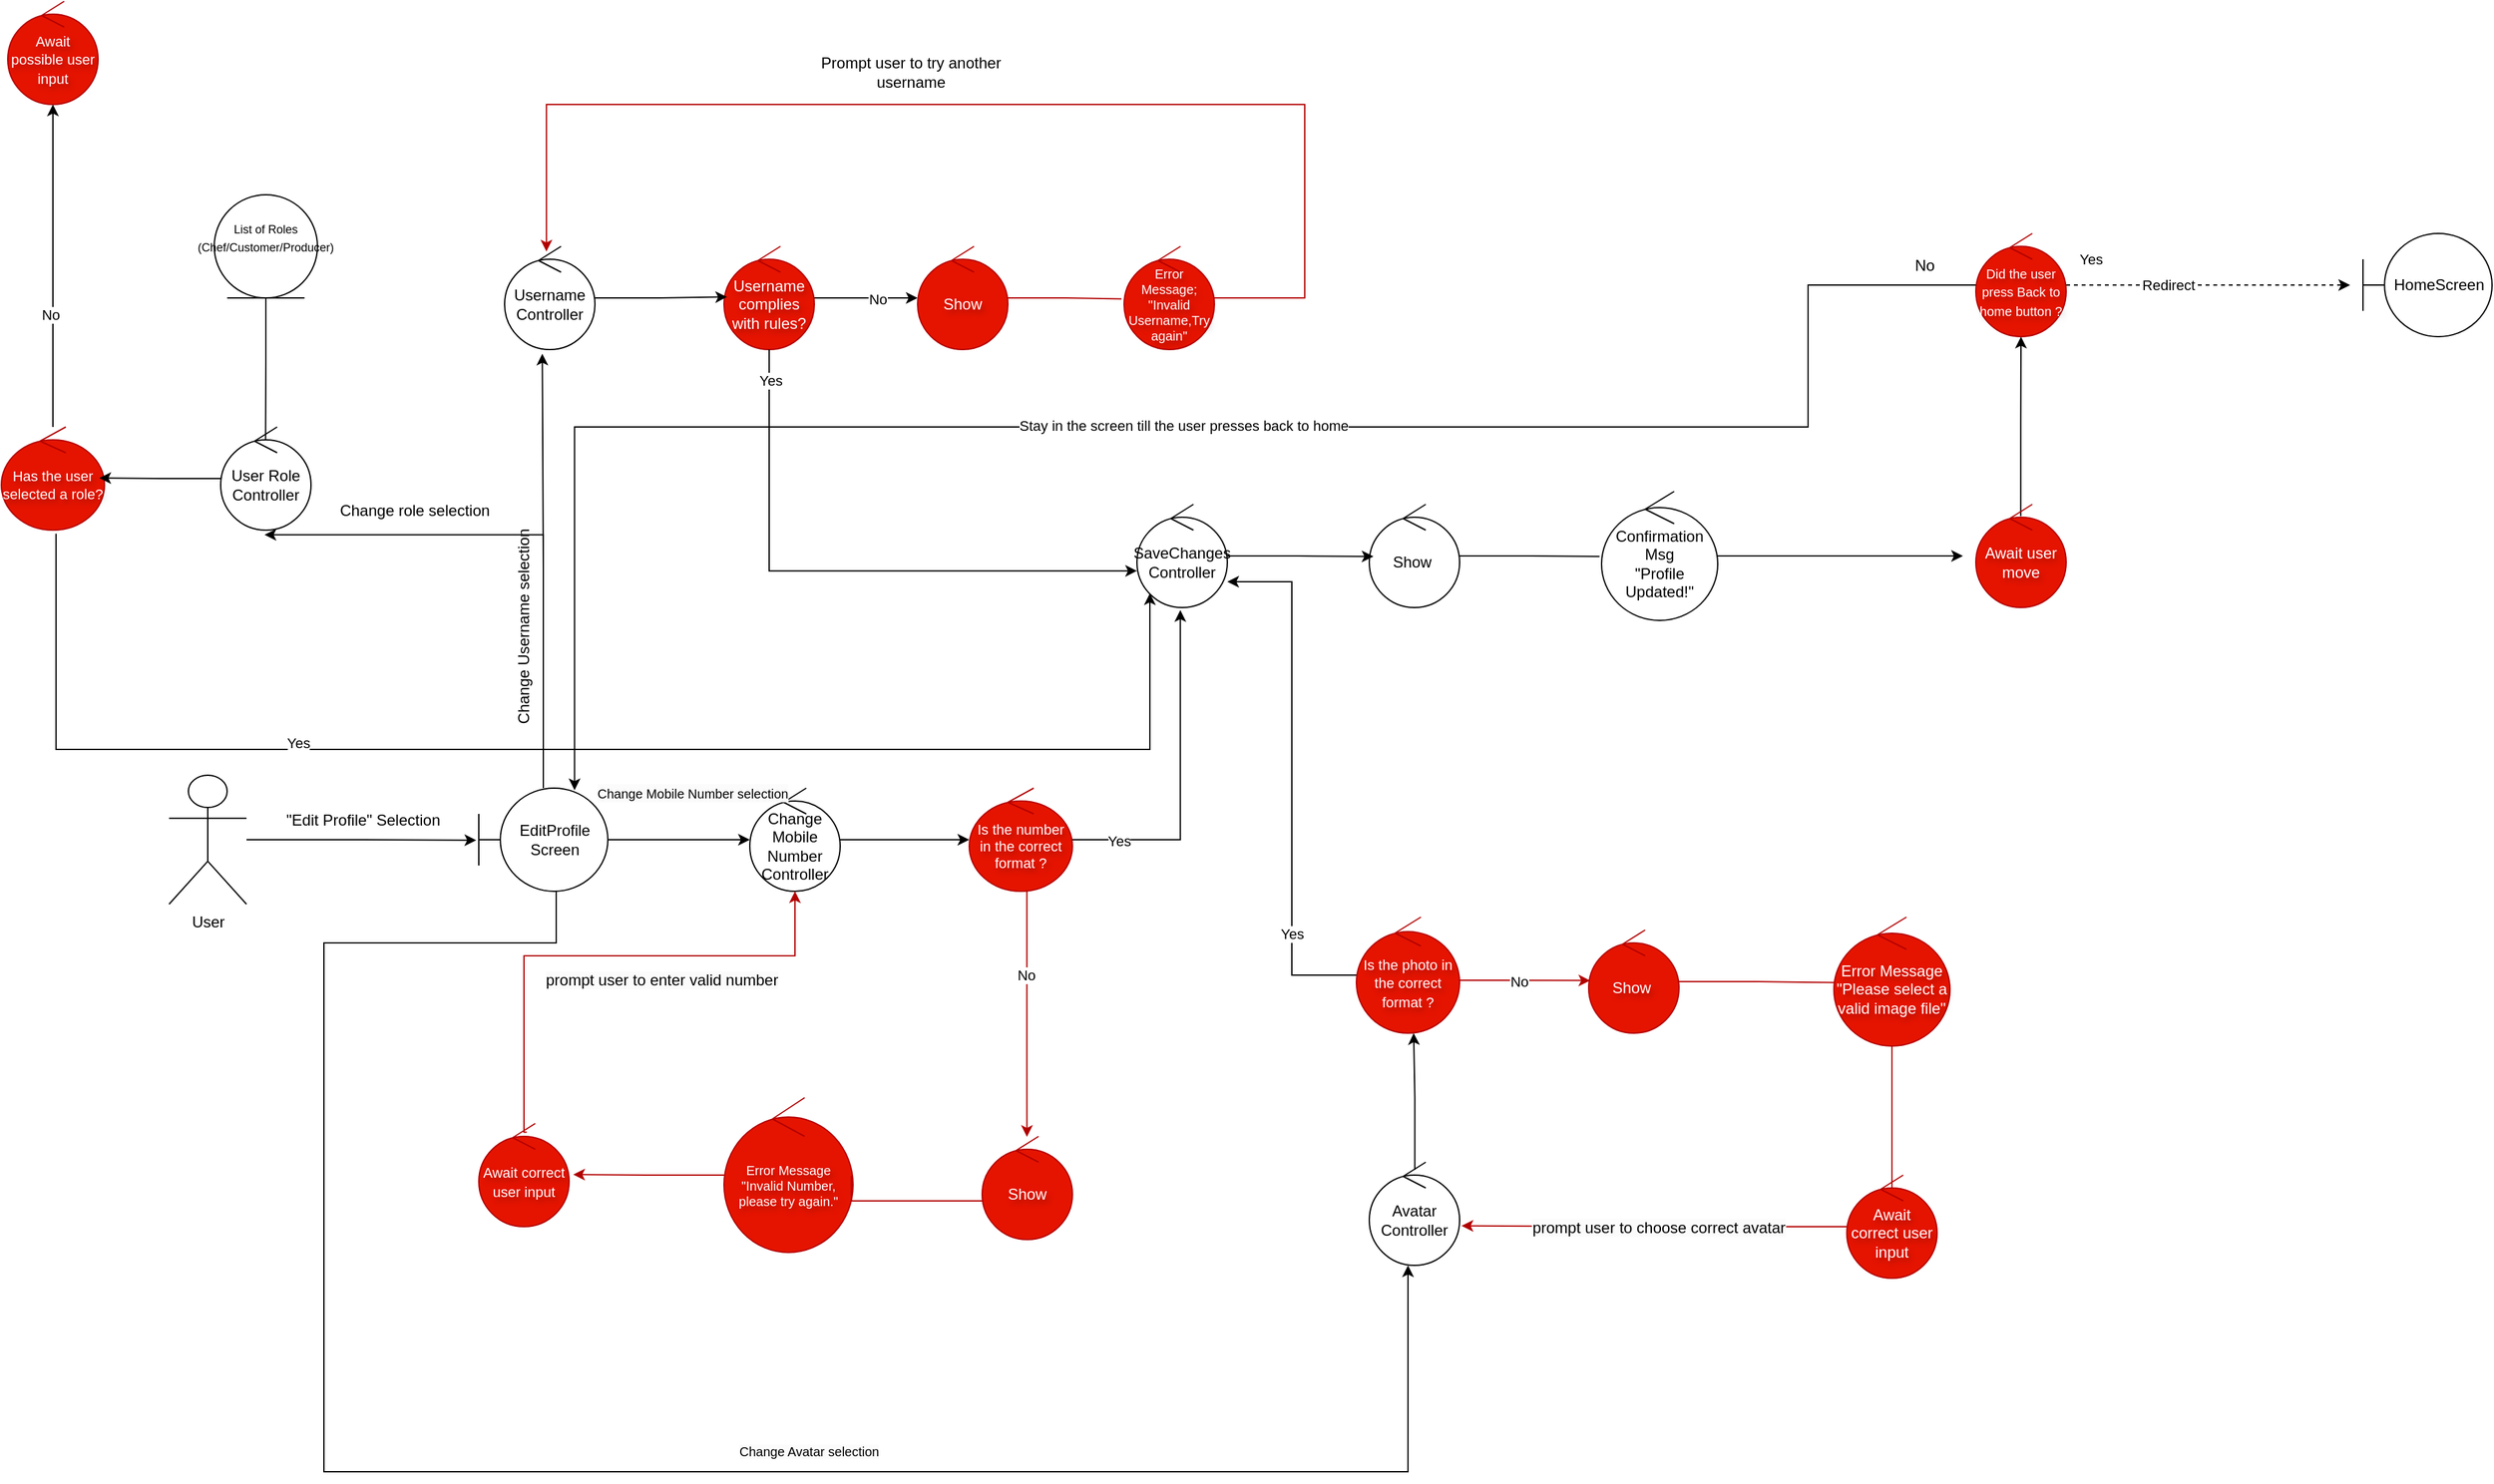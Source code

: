 <mxfile version="26.1.1">
  <diagram name="Page-1" id="Q996mehIB081XOP_BICr">
    <mxGraphModel dx="1562" dy="909" grid="1" gridSize="10" guides="1" tooltips="1" connect="1" arrows="1" fold="1" page="1" pageScale="1" pageWidth="3300" pageHeight="4681" math="0" shadow="0">
      <root>
        <mxCell id="0" />
        <mxCell id="1" parent="0" />
        <mxCell id="PvxDkJQJ_6rjAkDlVwc9-1" value="User" style="shape=umlActor;verticalLabelPosition=bottom;verticalAlign=top;html=1;outlineConnect=0;" vertex="1" parent="1">
          <mxGeometry x="240" y="820" width="60" height="100" as="geometry" />
        </mxCell>
        <mxCell id="PvxDkJQJ_6rjAkDlVwc9-2" value="EditProfile Screen" style="shape=umlBoundary;whiteSpace=wrap;html=1;" vertex="1" parent="1">
          <mxGeometry x="480" y="830" width="100" height="80" as="geometry" />
        </mxCell>
        <mxCell id="PvxDkJQJ_6rjAkDlVwc9-3" value="Change Mobile Number Controller" style="ellipse;shape=umlControl;whiteSpace=wrap;html=1;" vertex="1" parent="1">
          <mxGeometry x="690" y="830" width="70" height="80" as="geometry" />
        </mxCell>
        <mxCell id="PvxDkJQJ_6rjAkDlVwc9-4" value="Avatar Controller" style="ellipse;shape=umlControl;whiteSpace=wrap;html=1;" vertex="1" parent="1">
          <mxGeometry x="1170" y="1120" width="70" height="80" as="geometry" />
        </mxCell>
        <mxCell id="PvxDkJQJ_6rjAkDlVwc9-5" style="edgeStyle=orthogonalEdgeStyle;rounded=0;orthogonalLoop=1;jettySize=auto;html=1;" edge="1" parent="1" source="PvxDkJQJ_6rjAkDlVwc9-2">
          <mxGeometry relative="1" as="geometry">
            <mxPoint x="690" y="870" as="targetPoint" />
          </mxGeometry>
        </mxCell>
        <mxCell id="PvxDkJQJ_6rjAkDlVwc9-6" style="edgeStyle=orthogonalEdgeStyle;rounded=0;orthogonalLoop=1;jettySize=auto;html=1;fillColor=#e51400;strokeColor=#B20000;" edge="1" parent="1">
          <mxGeometry relative="1" as="geometry">
            <Array as="points">
              <mxPoint x="904.71" y="1050" />
              <mxPoint x="904.71" y="1050" />
            </Array>
            <mxPoint x="904.71" y="910" as="sourcePoint" />
            <mxPoint x="904.739" y="1100.406" as="targetPoint" />
          </mxGeometry>
        </mxCell>
        <mxCell id="PvxDkJQJ_6rjAkDlVwc9-7" value="No" style="edgeLabel;html=1;align=center;verticalAlign=middle;resizable=0;points=[];" vertex="1" connectable="0" parent="PvxDkJQJ_6rjAkDlVwc9-6">
          <mxGeometry x="-0.315" y="-1" relative="1" as="geometry">
            <mxPoint as="offset" />
          </mxGeometry>
        </mxCell>
        <mxCell id="PvxDkJQJ_6rjAkDlVwc9-8" value="Is the number in the correct format ?" style="ellipse;shape=umlControl;whiteSpace=wrap;html=1;fillColor=#e51400;fontColor=#ffffff;strokeColor=#B20000;textShadow=1;fontSize=11;" vertex="1" parent="1">
          <mxGeometry x="860" y="830" width="80" height="80" as="geometry" />
        </mxCell>
        <mxCell id="PvxDkJQJ_6rjAkDlVwc9-9" style="edgeStyle=orthogonalEdgeStyle;rounded=0;orthogonalLoop=1;jettySize=auto;html=1;" edge="1" parent="1" source="PvxDkJQJ_6rjAkDlVwc9-3">
          <mxGeometry relative="1" as="geometry">
            <mxPoint x="860" y="870" as="targetPoint" />
          </mxGeometry>
        </mxCell>
        <mxCell id="PvxDkJQJ_6rjAkDlVwc9-10" value="Show" style="ellipse;shape=umlControl;whiteSpace=wrap;html=1;fillColor=#e51400;fontColor=#ffffff;strokeColor=#B20000;textShadow=1;" vertex="1" parent="1">
          <mxGeometry x="870" y="1100" width="70" height="80" as="geometry" />
        </mxCell>
        <mxCell id="PvxDkJQJ_6rjAkDlVwc9-11" value="Error Message&lt;div&gt;&quot;Invalid Number, please try again.&quot;&lt;/div&gt;" style="ellipse;shape=umlControl;whiteSpace=wrap;html=1;fillColor=#e51400;fontColor=#FFFFFF;strokeColor=#B20000;fontSize=10;labelBackgroundColor=none;labelBorderColor=none;textShadow=1;" vertex="1" parent="1">
          <mxGeometry x="670" y="1070" width="100" height="120" as="geometry" />
        </mxCell>
        <mxCell id="PvxDkJQJ_6rjAkDlVwc9-12" style="edgeStyle=orthogonalEdgeStyle;rounded=0;orthogonalLoop=1;jettySize=auto;html=1;entryX=0.987;entryY=0.506;entryDx=0;entryDy=0;entryPerimeter=0;fillColor=#e51400;strokeColor=#B20000;endArrow=none;startFill=0;" edge="1" parent="1" source="PvxDkJQJ_6rjAkDlVwc9-10" target="PvxDkJQJ_6rjAkDlVwc9-11">
          <mxGeometry relative="1" as="geometry">
            <Array as="points">
              <mxPoint x="769" y="1150" />
            </Array>
          </mxGeometry>
        </mxCell>
        <mxCell id="PvxDkJQJ_6rjAkDlVwc9-13" style="edgeStyle=orthogonalEdgeStyle;rounded=0;orthogonalLoop=1;jettySize=auto;html=1;entryX=-0.02;entryY=0.505;entryDx=0;entryDy=0;entryPerimeter=0;" edge="1" parent="1" source="PvxDkJQJ_6rjAkDlVwc9-1" target="PvxDkJQJ_6rjAkDlVwc9-2">
          <mxGeometry relative="1" as="geometry" />
        </mxCell>
        <mxCell id="PvxDkJQJ_6rjAkDlVwc9-14" value="&quot;Edit Profile&quot; Selection" style="text;html=1;align=center;verticalAlign=middle;resizable=0;points=[];autosize=1;strokeColor=none;fillColor=none;" vertex="1" parent="1">
          <mxGeometry x="320" y="840" width="140" height="30" as="geometry" />
        </mxCell>
        <mxCell id="PvxDkJQJ_6rjAkDlVwc9-15" style="edgeStyle=orthogonalEdgeStyle;rounded=0;orthogonalLoop=1;jettySize=auto;html=1;fillColor=#e51400;strokeColor=#B20000;exitX=0.531;exitY=0.085;exitDx=0;exitDy=0;exitPerimeter=0;" edge="1" parent="1" source="PvxDkJQJ_6rjAkDlVwc9-16" target="PvxDkJQJ_6rjAkDlVwc9-3">
          <mxGeometry relative="1" as="geometry">
            <Array as="points">
              <mxPoint x="515" y="1097" />
              <mxPoint x="515" y="960" />
              <mxPoint x="725" y="960" />
            </Array>
          </mxGeometry>
        </mxCell>
        <mxCell id="PvxDkJQJ_6rjAkDlVwc9-16" value="&lt;font style=&quot;font-size: 11px;&quot;&gt;Await correct user input&lt;/font&gt;" style="ellipse;shape=umlControl;whiteSpace=wrap;html=1;fillColor=#e51400;fontColor=#ffffff;strokeColor=#B20000;textShadow=1;" vertex="1" parent="1">
          <mxGeometry x="480" y="1090" width="70" height="80" as="geometry" />
        </mxCell>
        <mxCell id="PvxDkJQJ_6rjAkDlVwc9-17" style="edgeStyle=orthogonalEdgeStyle;rounded=0;orthogonalLoop=1;jettySize=auto;html=1;entryX=1.046;entryY=0.495;entryDx=0;entryDy=0;entryPerimeter=0;fillColor=#e51400;strokeColor=#B20000;" edge="1" parent="1" source="PvxDkJQJ_6rjAkDlVwc9-11" target="PvxDkJQJ_6rjAkDlVwc9-16">
          <mxGeometry relative="1" as="geometry" />
        </mxCell>
        <mxCell id="PvxDkJQJ_6rjAkDlVwc9-18" value="Username Controller" style="ellipse;shape=umlControl;whiteSpace=wrap;html=1;" vertex="1" parent="1">
          <mxGeometry x="500" y="410" width="70" height="80" as="geometry" />
        </mxCell>
        <mxCell id="PvxDkJQJ_6rjAkDlVwc9-19" style="edgeStyle=orthogonalEdgeStyle;rounded=0;orthogonalLoop=1;jettySize=auto;html=1;entryX=0.417;entryY=1.04;entryDx=0;entryDy=0;entryPerimeter=0;" edge="1" parent="1" source="PvxDkJQJ_6rjAkDlVwc9-2" target="PvxDkJQJ_6rjAkDlVwc9-18">
          <mxGeometry relative="1" as="geometry" />
        </mxCell>
        <mxCell id="PvxDkJQJ_6rjAkDlVwc9-20" style="edgeStyle=orthogonalEdgeStyle;rounded=0;orthogonalLoop=1;jettySize=auto;html=1;" edge="1" parent="1" source="PvxDkJQJ_6rjAkDlVwc9-22" target="PvxDkJQJ_6rjAkDlVwc9-24">
          <mxGeometry relative="1" as="geometry" />
        </mxCell>
        <mxCell id="PvxDkJQJ_6rjAkDlVwc9-21" value="No" style="edgeLabel;html=1;align=center;verticalAlign=middle;resizable=0;points=[];" vertex="1" connectable="0" parent="PvxDkJQJ_6rjAkDlVwc9-20">
          <mxGeometry x="0.225" y="-1" relative="1" as="geometry">
            <mxPoint as="offset" />
          </mxGeometry>
        </mxCell>
        <mxCell id="PvxDkJQJ_6rjAkDlVwc9-22" value="Username complies with rules?" style="ellipse;shape=umlControl;whiteSpace=wrap;html=1;fillColor=#e51400;fontColor=#ffffff;strokeColor=#B20000;textShadow=1;" vertex="1" parent="1">
          <mxGeometry x="670" y="410" width="70" height="80" as="geometry" />
        </mxCell>
        <mxCell id="PvxDkJQJ_6rjAkDlVwc9-23" style="edgeStyle=orthogonalEdgeStyle;rounded=0;orthogonalLoop=1;jettySize=auto;html=1;entryX=0.034;entryY=0.49;entryDx=0;entryDy=0;entryPerimeter=0;" edge="1" parent="1" source="PvxDkJQJ_6rjAkDlVwc9-18" target="PvxDkJQJ_6rjAkDlVwc9-22">
          <mxGeometry relative="1" as="geometry" />
        </mxCell>
        <mxCell id="PvxDkJQJ_6rjAkDlVwc9-24" value="Show" style="ellipse;shape=umlControl;whiteSpace=wrap;html=1;fillColor=#e51400;fontColor=#ffffff;strokeColor=#B20000;textShadow=1;" vertex="1" parent="1">
          <mxGeometry x="820" y="410" width="70" height="80" as="geometry" />
        </mxCell>
        <mxCell id="PvxDkJQJ_6rjAkDlVwc9-25" value="Error Message; &quot;Invalid Username,Try again&quot;" style="ellipse;shape=umlControl;whiteSpace=wrap;html=1;fillColor=#e51400;fontColor=#ffffff;strokeColor=#B20000;fontSize=10;textShadow=1;" vertex="1" parent="1">
          <mxGeometry x="980" y="410" width="70" height="80" as="geometry" />
        </mxCell>
        <mxCell id="PvxDkJQJ_6rjAkDlVwc9-26" style="edgeStyle=orthogonalEdgeStyle;rounded=0;orthogonalLoop=1;jettySize=auto;html=1;entryX=-0.029;entryY=0.51;entryDx=0;entryDy=0;entryPerimeter=0;fillColor=#e51400;strokeColor=#B20000;endArrow=none;startFill=0;" edge="1" parent="1" source="PvxDkJQJ_6rjAkDlVwc9-24" target="PvxDkJQJ_6rjAkDlVwc9-25">
          <mxGeometry relative="1" as="geometry" />
        </mxCell>
        <mxCell id="PvxDkJQJ_6rjAkDlVwc9-27" style="edgeStyle=orthogonalEdgeStyle;rounded=0;orthogonalLoop=1;jettySize=auto;html=1;entryX=0.463;entryY=0.05;entryDx=0;entryDy=0;entryPerimeter=0;fillColor=#e51400;strokeColor=#B20000;" edge="1" parent="1" source="PvxDkJQJ_6rjAkDlVwc9-25" target="PvxDkJQJ_6rjAkDlVwc9-18">
          <mxGeometry relative="1" as="geometry">
            <Array as="points">
              <mxPoint x="1120" y="450" />
              <mxPoint x="1120" y="300" />
              <mxPoint x="532" y="300" />
            </Array>
          </mxGeometry>
        </mxCell>
        <mxCell id="PvxDkJQJ_6rjAkDlVwc9-28" value="Prompt user to try another username" style="text;html=1;align=center;verticalAlign=middle;whiteSpace=wrap;rounded=0;" vertex="1" parent="1">
          <mxGeometry x="740" y="250" width="150" height="50" as="geometry" />
        </mxCell>
        <mxCell id="PvxDkJQJ_6rjAkDlVwc9-29" value="SaveChanges Controller" style="ellipse;shape=umlControl;whiteSpace=wrap;html=1;" vertex="1" parent="1">
          <mxGeometry x="990" y="610" width="70" height="80" as="geometry" />
        </mxCell>
        <mxCell id="PvxDkJQJ_6rjAkDlVwc9-30" value="Show&amp;nbsp;" style="ellipse;shape=umlControl;whiteSpace=wrap;html=1;" vertex="1" parent="1">
          <mxGeometry x="1170" y="610" width="70" height="80" as="geometry" />
        </mxCell>
        <mxCell id="PvxDkJQJ_6rjAkDlVwc9-31" style="edgeStyle=orthogonalEdgeStyle;rounded=0;orthogonalLoop=1;jettySize=auto;html=1;" edge="1" parent="1" source="PvxDkJQJ_6rjAkDlVwc9-32">
          <mxGeometry relative="1" as="geometry">
            <mxPoint x="1630" y="650" as="targetPoint" />
          </mxGeometry>
        </mxCell>
        <mxCell id="PvxDkJQJ_6rjAkDlVwc9-32" value="&lt;span style=&quot;color: rgb(0, 0, 0);&quot;&gt;Confirmation Msg&lt;/span&gt;&lt;div&gt;&lt;span style=&quot;color: rgb(0, 0, 0);&quot;&gt;&quot;Profile Updated!&quot;&lt;/span&gt;&lt;/div&gt;" style="ellipse;shape=umlControl;whiteSpace=wrap;html=1;" vertex="1" parent="1">
          <mxGeometry x="1350" y="600" width="90" height="100" as="geometry" />
        </mxCell>
        <mxCell id="PvxDkJQJ_6rjAkDlVwc9-33" style="edgeStyle=orthogonalEdgeStyle;rounded=0;orthogonalLoop=1;jettySize=auto;html=1;entryX=0;entryY=0.645;entryDx=0;entryDy=0;entryPerimeter=0;" edge="1" parent="1" source="PvxDkJQJ_6rjAkDlVwc9-22" target="PvxDkJQJ_6rjAkDlVwc9-29">
          <mxGeometry relative="1" as="geometry">
            <Array as="points">
              <mxPoint x="705" y="662" />
            </Array>
          </mxGeometry>
        </mxCell>
        <mxCell id="PvxDkJQJ_6rjAkDlVwc9-34" value="Yes" style="edgeLabel;html=1;align=center;verticalAlign=middle;resizable=0;points=[];" vertex="1" connectable="0" parent="PvxDkJQJ_6rjAkDlVwc9-33">
          <mxGeometry x="-0.897" y="1" relative="1" as="geometry">
            <mxPoint as="offset" />
          </mxGeometry>
        </mxCell>
        <mxCell id="PvxDkJQJ_6rjAkDlVwc9-35" style="edgeStyle=orthogonalEdgeStyle;rounded=0;orthogonalLoop=1;jettySize=auto;html=1;entryX=0.48;entryY=1.025;entryDx=0;entryDy=0;entryPerimeter=0;" edge="1" parent="1" source="PvxDkJQJ_6rjAkDlVwc9-8" target="PvxDkJQJ_6rjAkDlVwc9-29">
          <mxGeometry relative="1" as="geometry" />
        </mxCell>
        <mxCell id="PvxDkJQJ_6rjAkDlVwc9-36" value="Yes" style="edgeLabel;html=1;align=center;verticalAlign=middle;resizable=0;points=[];" vertex="1" connectable="0" parent="PvxDkJQJ_6rjAkDlVwc9-35">
          <mxGeometry x="-0.723" y="-1" relative="1" as="geometry">
            <mxPoint as="offset" />
          </mxGeometry>
        </mxCell>
        <mxCell id="PvxDkJQJ_6rjAkDlVwc9-37" style="edgeStyle=orthogonalEdgeStyle;rounded=0;orthogonalLoop=1;jettySize=auto;html=1;entryX=0.046;entryY=0.505;entryDx=0;entryDy=0;entryPerimeter=0;" edge="1" parent="1" source="PvxDkJQJ_6rjAkDlVwc9-29" target="PvxDkJQJ_6rjAkDlVwc9-30">
          <mxGeometry relative="1" as="geometry" />
        </mxCell>
        <mxCell id="PvxDkJQJ_6rjAkDlVwc9-38" style="edgeStyle=orthogonalEdgeStyle;rounded=0;orthogonalLoop=1;jettySize=auto;html=1;entryX=-0.018;entryY=0.504;entryDx=0;entryDy=0;entryPerimeter=0;endArrow=none;startFill=0;" edge="1" parent="1" source="PvxDkJQJ_6rjAkDlVwc9-30" target="PvxDkJQJ_6rjAkDlVwc9-32">
          <mxGeometry relative="1" as="geometry" />
        </mxCell>
        <mxCell id="PvxDkJQJ_6rjAkDlVwc9-39" style="edgeStyle=orthogonalEdgeStyle;rounded=0;orthogonalLoop=1;jettySize=auto;html=1;entryX=0.429;entryY=1;entryDx=0;entryDy=0;entryPerimeter=0;" edge="1" parent="1">
          <mxGeometry relative="1" as="geometry">
            <mxPoint x="539.98" y="910" as="sourcePoint" />
            <mxPoint x="1200.01" y="1200" as="targetPoint" />
            <Array as="points">
              <mxPoint x="539.98" y="950" />
              <mxPoint x="359.98" y="950" />
              <mxPoint x="359.98" y="1360" />
              <mxPoint x="1199.98" y="1360" />
            </Array>
          </mxGeometry>
        </mxCell>
        <mxCell id="PvxDkJQJ_6rjAkDlVwc9-40" value="&lt;font style=&quot;font-size: 11px;&quot;&gt;Is the photo in the correct format ?&lt;/font&gt;" style="ellipse;shape=umlControl;whiteSpace=wrap;html=1;fillColor=#e51400;fontColor=#ffffff;strokeColor=#B20000;textShadow=1;" vertex="1" parent="1">
          <mxGeometry x="1160" y="930" width="80" height="90" as="geometry" />
        </mxCell>
        <mxCell id="PvxDkJQJ_6rjAkDlVwc9-41" style="edgeStyle=orthogonalEdgeStyle;rounded=0;orthogonalLoop=1;jettySize=auto;html=1;entryX=0.555;entryY=1;entryDx=0;entryDy=0;entryPerimeter=0;exitX=0.504;exitY=0.074;exitDx=0;exitDy=0;exitPerimeter=0;" edge="1" parent="1" source="PvxDkJQJ_6rjAkDlVwc9-4" target="PvxDkJQJ_6rjAkDlVwc9-40">
          <mxGeometry relative="1" as="geometry" />
        </mxCell>
        <mxCell id="PvxDkJQJ_6rjAkDlVwc9-42" style="edgeStyle=orthogonalEdgeStyle;rounded=0;orthogonalLoop=1;jettySize=auto;html=1;entryX=1;entryY=0.75;entryDx=0;entryDy=0;entryPerimeter=0;" edge="1" parent="1" source="PvxDkJQJ_6rjAkDlVwc9-40" target="PvxDkJQJ_6rjAkDlVwc9-29">
          <mxGeometry relative="1" as="geometry" />
        </mxCell>
        <mxCell id="PvxDkJQJ_6rjAkDlVwc9-43" value="Yes" style="edgeLabel;html=1;align=center;verticalAlign=middle;resizable=0;points=[];" vertex="1" connectable="0" parent="PvxDkJQJ_6rjAkDlVwc9-42">
          <mxGeometry x="-0.596" relative="1" as="geometry">
            <mxPoint as="offset" />
          </mxGeometry>
        </mxCell>
        <mxCell id="PvxDkJQJ_6rjAkDlVwc9-44" value="Show&amp;nbsp;" style="ellipse;shape=umlControl;whiteSpace=wrap;html=1;fillColor=#e51400;fontColor=#ffffff;strokeColor=#B20000;textShadow=1;" vertex="1" parent="1">
          <mxGeometry x="1340" y="940" width="70" height="80" as="geometry" />
        </mxCell>
        <mxCell id="PvxDkJQJ_6rjAkDlVwc9-45" style="edgeStyle=orthogonalEdgeStyle;rounded=0;orthogonalLoop=1;jettySize=auto;html=1;entryX=0.017;entryY=0.49;entryDx=0;entryDy=0;entryPerimeter=0;fillColor=#e51400;strokeColor=#B20000;" edge="1" parent="1" source="PvxDkJQJ_6rjAkDlVwc9-40" target="PvxDkJQJ_6rjAkDlVwc9-44">
          <mxGeometry relative="1" as="geometry">
            <Array as="points">
              <mxPoint x="1270" y="979" />
              <mxPoint x="1270" y="979" />
            </Array>
          </mxGeometry>
        </mxCell>
        <mxCell id="PvxDkJQJ_6rjAkDlVwc9-46" value="No" style="edgeLabel;html=1;align=center;verticalAlign=middle;resizable=0;points=[];" vertex="1" connectable="0" parent="PvxDkJQJ_6rjAkDlVwc9-45">
          <mxGeometry x="-0.105" y="-1" relative="1" as="geometry">
            <mxPoint as="offset" />
          </mxGeometry>
        </mxCell>
        <mxCell id="PvxDkJQJ_6rjAkDlVwc9-47" style="edgeStyle=orthogonalEdgeStyle;rounded=0;orthogonalLoop=1;jettySize=auto;html=1;fillColor=#e51400;strokeColor=#B20000;endArrow=none;startFill=0;" edge="1" parent="1" source="PvxDkJQJ_6rjAkDlVwc9-48">
          <mxGeometry relative="1" as="geometry">
            <mxPoint x="1575.0" y="1140" as="targetPoint" />
          </mxGeometry>
        </mxCell>
        <mxCell id="PvxDkJQJ_6rjAkDlVwc9-48" value="Error Message &quot;Please select a valid image file&quot;" style="ellipse;shape=umlControl;whiteSpace=wrap;html=1;fillColor=#e51400;fontColor=#ffffff;strokeColor=#B20000;textShadow=1;" vertex="1" parent="1">
          <mxGeometry x="1530" y="930" width="90" height="100" as="geometry" />
        </mxCell>
        <mxCell id="PvxDkJQJ_6rjAkDlVwc9-49" style="edgeStyle=orthogonalEdgeStyle;rounded=0;orthogonalLoop=1;jettySize=auto;html=1;entryX=0.009;entryY=0.508;entryDx=0;entryDy=0;entryPerimeter=0;fillColor=#e51400;strokeColor=#B20000;endArrow=none;startFill=0;" edge="1" parent="1" source="PvxDkJQJ_6rjAkDlVwc9-44" target="PvxDkJQJ_6rjAkDlVwc9-48">
          <mxGeometry relative="1" as="geometry" />
        </mxCell>
        <mxCell id="PvxDkJQJ_6rjAkDlVwc9-50" value="Await correct user input" style="ellipse;shape=umlControl;whiteSpace=wrap;html=1;fillColor=#e51400;fontColor=#ffffff;strokeColor=#B20000;textShadow=1;" vertex="1" parent="1">
          <mxGeometry x="1540" y="1130" width="70" height="80" as="geometry" />
        </mxCell>
        <mxCell id="PvxDkJQJ_6rjAkDlVwc9-51" style="edgeStyle=orthogonalEdgeStyle;rounded=0;orthogonalLoop=1;jettySize=auto;html=1;entryX=1.022;entryY=0.617;entryDx=0;entryDy=0;entryPerimeter=0;fillColor=#e51400;strokeColor=#B20000;" edge="1" parent="1" source="PvxDkJQJ_6rjAkDlVwc9-50" target="PvxDkJQJ_6rjAkDlVwc9-4">
          <mxGeometry relative="1" as="geometry" />
        </mxCell>
        <mxCell id="PvxDkJQJ_6rjAkDlVwc9-52" value="&lt;span style=&quot;font-size: 12px; background-color: rgb(251, 251, 251);&quot;&gt;prompt user to choose correct avatar&lt;/span&gt;" style="edgeLabel;html=1;align=center;verticalAlign=middle;resizable=0;points=[];" vertex="1" connectable="0" parent="PvxDkJQJ_6rjAkDlVwc9-51">
          <mxGeometry x="0.093" y="2" relative="1" as="geometry">
            <mxPoint x="17" y="-1" as="offset" />
          </mxGeometry>
        </mxCell>
        <mxCell id="PvxDkJQJ_6rjAkDlVwc9-53" value="&lt;span style=&quot;color: rgb(0, 0, 0); font-family: Helvetica; font-size: 12px; font-style: normal; font-variant-ligatures: normal; font-variant-caps: normal; font-weight: 400; letter-spacing: normal; orphans: 2; text-align: center; text-indent: 0px; text-transform: none; widows: 2; word-spacing: 0px; -webkit-text-stroke-width: 0px; white-space: nowrap; background-color: rgb(251, 251, 251); text-decoration-thickness: initial; text-decoration-style: initial; text-decoration-color: initial; display: inline !important; float: none;&quot;&gt;prompt user to enter valid number&lt;/span&gt;" style="text;whiteSpace=wrap;html=1;" vertex="1" parent="1">
          <mxGeometry x="530" y="965" width="180" height="30" as="geometry" />
        </mxCell>
        <mxCell id="PvxDkJQJ_6rjAkDlVwc9-54" value="Change Username selection" style="text;html=1;align=center;verticalAlign=middle;resizable=0;points=[];autosize=1;strokeColor=none;fillColor=none;rotation=-90;" vertex="1" parent="1">
          <mxGeometry x="430" y="690" width="170" height="30" as="geometry" />
        </mxCell>
        <mxCell id="PvxDkJQJ_6rjAkDlVwc9-55" value="&lt;span style=&quot;color: rgb(0, 0, 0); font-family: Helvetica; font-style: normal; font-variant-ligatures: normal; font-variant-caps: normal; font-weight: 400; letter-spacing: normal; orphans: 2; text-align: center; text-indent: 0px; text-transform: none; widows: 2; word-spacing: 0px; -webkit-text-stroke-width: 0px; white-space: nowrap; background-color: rgb(251, 251, 251); text-decoration-thickness: initial; text-decoration-style: initial; text-decoration-color: initial; float: none; display: inline !important;&quot;&gt;&lt;font style=&quot;font-size: 10px;&quot;&gt;Change Mobile Number selection&lt;/font&gt;&lt;/span&gt;" style="text;whiteSpace=wrap;html=1;" vertex="1" parent="1">
          <mxGeometry x="570" y="820" width="150" height="20" as="geometry" />
        </mxCell>
        <mxCell id="PvxDkJQJ_6rjAkDlVwc9-56" value="&lt;span style=&quot;color: rgb(0, 0, 0); font-family: Helvetica; font-size: 10px; font-style: normal; font-variant-ligatures: normal; font-variant-caps: normal; font-weight: 400; letter-spacing: normal; orphans: 2; text-align: center; text-indent: 0px; text-transform: none; widows: 2; word-spacing: 0px; -webkit-text-stroke-width: 0px; white-space: nowrap; background-color: rgb(251, 251, 251); text-decoration-thickness: initial; text-decoration-style: initial; text-decoration-color: initial; display: inline !important; float: none;&quot;&gt;Change Avatar selection&lt;/span&gt;" style="text;whiteSpace=wrap;html=1;" vertex="1" parent="1">
          <mxGeometry x="680" y="1330" width="110" height="30" as="geometry" />
        </mxCell>
        <mxCell id="PvxDkJQJ_6rjAkDlVwc9-57" value="User Role Controller" style="ellipse;shape=umlControl;whiteSpace=wrap;html=1;" vertex="1" parent="1">
          <mxGeometry x="280" y="550" width="70" height="80" as="geometry" />
        </mxCell>
        <mxCell id="PvxDkJQJ_6rjAkDlVwc9-58" style="edgeStyle=orthogonalEdgeStyle;rounded=0;orthogonalLoop=1;jettySize=auto;html=1;entryX=0.486;entryY=1.045;entryDx=0;entryDy=0;entryPerimeter=0;" edge="1" parent="1" source="PvxDkJQJ_6rjAkDlVwc9-2" target="PvxDkJQJ_6rjAkDlVwc9-57">
          <mxGeometry relative="1" as="geometry">
            <Array as="points">
              <mxPoint x="530" y="634" />
            </Array>
          </mxGeometry>
        </mxCell>
        <mxCell id="PvxDkJQJ_6rjAkDlVwc9-59" value="Change role selection" style="text;html=1;align=center;verticalAlign=middle;resizable=0;points=[];autosize=1;strokeColor=none;fillColor=none;" vertex="1" parent="1">
          <mxGeometry x="360" y="600" width="140" height="30" as="geometry" />
        </mxCell>
        <mxCell id="PvxDkJQJ_6rjAkDlVwc9-60" value="&lt;font style=&quot;font-size: 9px;&quot;&gt;List of Roles&lt;/font&gt;&lt;div&gt;&lt;font style=&quot;font-size: 9px;&quot;&gt;(Chef/Customer/Producer)&lt;/font&gt;&lt;/div&gt;&lt;div&gt;&lt;br&gt;&lt;/div&gt;" style="ellipse;shape=umlEntity;whiteSpace=wrap;html=1;" vertex="1" parent="1">
          <mxGeometry x="275" y="370" width="80" height="80" as="geometry" />
        </mxCell>
        <mxCell id="PvxDkJQJ_6rjAkDlVwc9-61" style="edgeStyle=orthogonalEdgeStyle;rounded=0;orthogonalLoop=1;jettySize=auto;html=1;entryX=0.497;entryY=0.125;entryDx=0;entryDy=0;entryPerimeter=0;startArrow=none;startFill=0;endArrow=none;" edge="1" parent="1" source="PvxDkJQJ_6rjAkDlVwc9-60" target="PvxDkJQJ_6rjAkDlVwc9-57">
          <mxGeometry relative="1" as="geometry" />
        </mxCell>
        <mxCell id="PvxDkJQJ_6rjAkDlVwc9-62" style="edgeStyle=orthogonalEdgeStyle;rounded=0;orthogonalLoop=1;jettySize=auto;html=1;" edge="1" parent="1" source="PvxDkJQJ_6rjAkDlVwc9-64">
          <mxGeometry relative="1" as="geometry">
            <mxPoint x="150" y="300" as="targetPoint" />
          </mxGeometry>
        </mxCell>
        <mxCell id="PvxDkJQJ_6rjAkDlVwc9-63" value="No" style="edgeLabel;html=1;align=center;verticalAlign=middle;resizable=0;points=[];" vertex="1" connectable="0" parent="PvxDkJQJ_6rjAkDlVwc9-62">
          <mxGeometry x="-0.299" y="2" relative="1" as="geometry">
            <mxPoint y="1" as="offset" />
          </mxGeometry>
        </mxCell>
        <mxCell id="PvxDkJQJ_6rjAkDlVwc9-64" value="Has the user selected a role?" style="ellipse;shape=umlControl;whiteSpace=wrap;html=1;fillColor=#e51400;fontColor=#ffffff;strokeColor=#B20000;textShadow=1;fontSize=11;" vertex="1" parent="1">
          <mxGeometry x="110" y="550" width="80" height="80" as="geometry" />
        </mxCell>
        <mxCell id="PvxDkJQJ_6rjAkDlVwc9-65" style="edgeStyle=orthogonalEdgeStyle;rounded=0;orthogonalLoop=1;jettySize=auto;html=1;entryX=0.95;entryY=0.495;entryDx=0;entryDy=0;entryPerimeter=0;" edge="1" parent="1" source="PvxDkJQJ_6rjAkDlVwc9-57" target="PvxDkJQJ_6rjAkDlVwc9-64">
          <mxGeometry relative="1" as="geometry" />
        </mxCell>
        <mxCell id="PvxDkJQJ_6rjAkDlVwc9-66" style="edgeStyle=orthogonalEdgeStyle;rounded=0;orthogonalLoop=1;jettySize=auto;html=1;exitX=0.53;exitY=1.035;exitDx=0;exitDy=0;exitPerimeter=0;" edge="1" parent="1" source="PvxDkJQJ_6rjAkDlVwc9-64">
          <mxGeometry relative="1" as="geometry">
            <mxPoint x="150" y="660" as="sourcePoint" />
            <mxPoint x="1000" y="679" as="targetPoint" />
            <Array as="points">
              <mxPoint x="152" y="800" />
              <mxPoint x="1000" y="800" />
            </Array>
          </mxGeometry>
        </mxCell>
        <mxCell id="PvxDkJQJ_6rjAkDlVwc9-67" value="Yes" style="edgeLabel;html=1;align=center;verticalAlign=middle;resizable=0;points=[];" vertex="1" connectable="0" parent="PvxDkJQJ_6rjAkDlVwc9-66">
          <mxGeometry x="-0.375" y="5" relative="1" as="geometry">
            <mxPoint as="offset" />
          </mxGeometry>
        </mxCell>
        <mxCell id="PvxDkJQJ_6rjAkDlVwc9-68" value="&lt;font style=&quot;font-size: 11px;&quot;&gt;Await possible user input&lt;/font&gt;" style="ellipse;shape=umlControl;whiteSpace=wrap;html=1;fillColor=#e51400;fontColor=#ffffff;strokeColor=#B20000;textShadow=1;" vertex="1" parent="1">
          <mxGeometry x="115" y="220" width="70" height="80" as="geometry" />
        </mxCell>
        <mxCell id="PvxDkJQJ_6rjAkDlVwc9-69" style="edgeStyle=orthogonalEdgeStyle;rounded=0;orthogonalLoop=1;jettySize=auto;html=1;exitX=0.497;exitY=0.114;exitDx=0;exitDy=0;exitPerimeter=0;" edge="1" parent="1" source="PvxDkJQJ_6rjAkDlVwc9-70">
          <mxGeometry relative="1" as="geometry">
            <mxPoint x="1675" y="480" as="targetPoint" />
          </mxGeometry>
        </mxCell>
        <mxCell id="PvxDkJQJ_6rjAkDlVwc9-70" value="Await user move" style="ellipse;shape=umlControl;whiteSpace=wrap;html=1;fillColor=#e51400;fontColor=#ffffff;strokeColor=#B20000;textShadow=1;" vertex="1" parent="1">
          <mxGeometry x="1640" y="610" width="70" height="80" as="geometry" />
        </mxCell>
        <mxCell id="PvxDkJQJ_6rjAkDlVwc9-71" style="edgeStyle=orthogonalEdgeStyle;rounded=0;orthogonalLoop=1;jettySize=auto;html=1;dashed=1;" edge="1" parent="1" source="PvxDkJQJ_6rjAkDlVwc9-74">
          <mxGeometry relative="1" as="geometry">
            <mxPoint x="1930" y="440" as="targetPoint" />
          </mxGeometry>
        </mxCell>
        <mxCell id="PvxDkJQJ_6rjAkDlVwc9-72" value="Yes" style="edgeLabel;html=1;align=center;verticalAlign=middle;resizable=0;points=[];" vertex="1" connectable="0" parent="PvxDkJQJ_6rjAkDlVwc9-71">
          <mxGeometry x="0.013" relative="1" as="geometry">
            <mxPoint x="-92" y="-21" as="offset" />
          </mxGeometry>
        </mxCell>
        <mxCell id="PvxDkJQJ_6rjAkDlVwc9-73" value="Redirect" style="edgeLabel;html=1;align=center;verticalAlign=middle;resizable=0;points=[];" vertex="1" connectable="0" parent="PvxDkJQJ_6rjAkDlVwc9-71">
          <mxGeometry x="-0.289" relative="1" as="geometry">
            <mxPoint as="offset" />
          </mxGeometry>
        </mxCell>
        <mxCell id="PvxDkJQJ_6rjAkDlVwc9-74" value="&lt;font style=&quot;font-size: 10px;&quot;&gt;Did the user press Back to home button ?&lt;/font&gt;" style="ellipse;shape=umlControl;whiteSpace=wrap;html=1;fillColor=#e51400;fontColor=#ffffff;strokeColor=#B20000;textShadow=1;" vertex="1" parent="1">
          <mxGeometry x="1640" y="400" width="70" height="80" as="geometry" />
        </mxCell>
        <mxCell id="PvxDkJQJ_6rjAkDlVwc9-75" value="HomeScreen" style="shape=umlBoundary;whiteSpace=wrap;html=1;" vertex="1" parent="1">
          <mxGeometry x="1940" y="400" width="100" height="80" as="geometry" />
        </mxCell>
        <mxCell id="PvxDkJQJ_6rjAkDlVwc9-76" style="edgeStyle=orthogonalEdgeStyle;rounded=0;orthogonalLoop=1;jettySize=auto;html=1;entryX=0.742;entryY=0.02;entryDx=0;entryDy=0;entryPerimeter=0;" edge="1" parent="1" source="PvxDkJQJ_6rjAkDlVwc9-74" target="PvxDkJQJ_6rjAkDlVwc9-2">
          <mxGeometry relative="1" as="geometry">
            <Array as="points">
              <mxPoint x="1510" y="440" />
              <mxPoint x="1510" y="550" />
              <mxPoint x="554" y="550" />
            </Array>
          </mxGeometry>
        </mxCell>
        <mxCell id="PvxDkJQJ_6rjAkDlVwc9-77" value="Stay in the screen till the user presses back to home" style="edgeLabel;html=1;align=center;verticalAlign=middle;resizable=0;points=[];" vertex="1" connectable="0" parent="PvxDkJQJ_6rjAkDlVwc9-76">
          <mxGeometry x="-0.02" y="-1" relative="1" as="geometry">
            <mxPoint as="offset" />
          </mxGeometry>
        </mxCell>
        <mxCell id="PvxDkJQJ_6rjAkDlVwc9-78" value="No" style="text;html=1;align=center;verticalAlign=middle;resizable=0;points=[];autosize=1;strokeColor=none;fillColor=none;" vertex="1" parent="1">
          <mxGeometry x="1580" y="410" width="40" height="30" as="geometry" />
        </mxCell>
      </root>
    </mxGraphModel>
  </diagram>
</mxfile>
